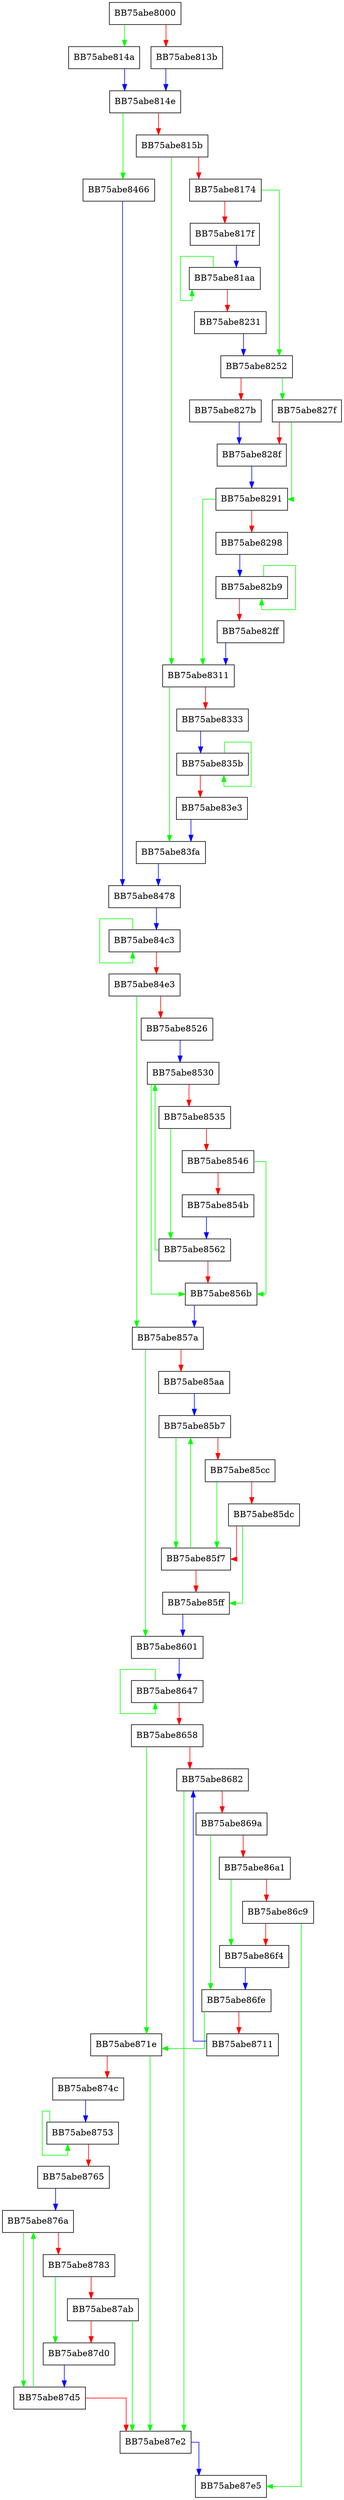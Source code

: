 digraph ZSTD_RowFindBestMatch_dedicatedDictSearch_5_6 {
  node [shape="box"];
  graph [splines=ortho];
  BB75abe8000 -> BB75abe814a [color="green"];
  BB75abe8000 -> BB75abe813b [color="red"];
  BB75abe813b -> BB75abe814e [color="blue"];
  BB75abe814a -> BB75abe814e [color="blue"];
  BB75abe814e -> BB75abe8466 [color="green"];
  BB75abe814e -> BB75abe815b [color="red"];
  BB75abe815b -> BB75abe8311 [color="green"];
  BB75abe815b -> BB75abe8174 [color="red"];
  BB75abe8174 -> BB75abe8252 [color="green"];
  BB75abe8174 -> BB75abe817f [color="red"];
  BB75abe817f -> BB75abe81aa [color="blue"];
  BB75abe81aa -> BB75abe81aa [color="green"];
  BB75abe81aa -> BB75abe8231 [color="red"];
  BB75abe8231 -> BB75abe8252 [color="blue"];
  BB75abe8252 -> BB75abe827f [color="green"];
  BB75abe8252 -> BB75abe827b [color="red"];
  BB75abe827b -> BB75abe828f [color="blue"];
  BB75abe827f -> BB75abe8291 [color="green"];
  BB75abe827f -> BB75abe828f [color="red"];
  BB75abe828f -> BB75abe8291 [color="blue"];
  BB75abe8291 -> BB75abe8311 [color="green"];
  BB75abe8291 -> BB75abe8298 [color="red"];
  BB75abe8298 -> BB75abe82b9 [color="blue"];
  BB75abe82b9 -> BB75abe82b9 [color="green"];
  BB75abe82b9 -> BB75abe82ff [color="red"];
  BB75abe82ff -> BB75abe8311 [color="blue"];
  BB75abe8311 -> BB75abe83fa [color="green"];
  BB75abe8311 -> BB75abe8333 [color="red"];
  BB75abe8333 -> BB75abe835b [color="blue"];
  BB75abe835b -> BB75abe835b [color="green"];
  BB75abe835b -> BB75abe83e3 [color="red"];
  BB75abe83e3 -> BB75abe83fa [color="blue"];
  BB75abe83fa -> BB75abe8478 [color="blue"];
  BB75abe8466 -> BB75abe8478 [color="blue"];
  BB75abe8478 -> BB75abe84c3 [color="blue"];
  BB75abe84c3 -> BB75abe84c3 [color="green"];
  BB75abe84c3 -> BB75abe84e3 [color="red"];
  BB75abe84e3 -> BB75abe857a [color="green"];
  BB75abe84e3 -> BB75abe8526 [color="red"];
  BB75abe8526 -> BB75abe8530 [color="blue"];
  BB75abe8530 -> BB75abe856b [color="green"];
  BB75abe8530 -> BB75abe8535 [color="red"];
  BB75abe8535 -> BB75abe8562 [color="green"];
  BB75abe8535 -> BB75abe8546 [color="red"];
  BB75abe8546 -> BB75abe856b [color="green"];
  BB75abe8546 -> BB75abe854b [color="red"];
  BB75abe854b -> BB75abe8562 [color="blue"];
  BB75abe8562 -> BB75abe8530 [color="green"];
  BB75abe8562 -> BB75abe856b [color="red"];
  BB75abe856b -> BB75abe857a [color="blue"];
  BB75abe857a -> BB75abe8601 [color="green"];
  BB75abe857a -> BB75abe85aa [color="red"];
  BB75abe85aa -> BB75abe85b7 [color="blue"];
  BB75abe85b7 -> BB75abe85f7 [color="green"];
  BB75abe85b7 -> BB75abe85cc [color="red"];
  BB75abe85cc -> BB75abe85f7 [color="green"];
  BB75abe85cc -> BB75abe85dc [color="red"];
  BB75abe85dc -> BB75abe85ff [color="green"];
  BB75abe85dc -> BB75abe85f7 [color="red"];
  BB75abe85f7 -> BB75abe85b7 [color="green"];
  BB75abe85f7 -> BB75abe85ff [color="red"];
  BB75abe85ff -> BB75abe8601 [color="blue"];
  BB75abe8601 -> BB75abe8647 [color="blue"];
  BB75abe8647 -> BB75abe8647 [color="green"];
  BB75abe8647 -> BB75abe8658 [color="red"];
  BB75abe8658 -> BB75abe871e [color="green"];
  BB75abe8658 -> BB75abe8682 [color="red"];
  BB75abe8682 -> BB75abe87e2 [color="green"];
  BB75abe8682 -> BB75abe869a [color="red"];
  BB75abe869a -> BB75abe86fe [color="green"];
  BB75abe869a -> BB75abe86a1 [color="red"];
  BB75abe86a1 -> BB75abe86f4 [color="green"];
  BB75abe86a1 -> BB75abe86c9 [color="red"];
  BB75abe86c9 -> BB75abe87e5 [color="green"];
  BB75abe86c9 -> BB75abe86f4 [color="red"];
  BB75abe86f4 -> BB75abe86fe [color="blue"];
  BB75abe86fe -> BB75abe871e [color="green"];
  BB75abe86fe -> BB75abe8711 [color="red"];
  BB75abe8711 -> BB75abe8682 [color="blue"];
  BB75abe871e -> BB75abe87e2 [color="green"];
  BB75abe871e -> BB75abe874c [color="red"];
  BB75abe874c -> BB75abe8753 [color="blue"];
  BB75abe8753 -> BB75abe8753 [color="green"];
  BB75abe8753 -> BB75abe8765 [color="red"];
  BB75abe8765 -> BB75abe876a [color="blue"];
  BB75abe876a -> BB75abe87d5 [color="green"];
  BB75abe876a -> BB75abe8783 [color="red"];
  BB75abe8783 -> BB75abe87d0 [color="green"];
  BB75abe8783 -> BB75abe87ab [color="red"];
  BB75abe87ab -> BB75abe87e2 [color="green"];
  BB75abe87ab -> BB75abe87d0 [color="red"];
  BB75abe87d0 -> BB75abe87d5 [color="blue"];
  BB75abe87d5 -> BB75abe876a [color="green"];
  BB75abe87d5 -> BB75abe87e2 [color="red"];
  BB75abe87e2 -> BB75abe87e5 [color="blue"];
}